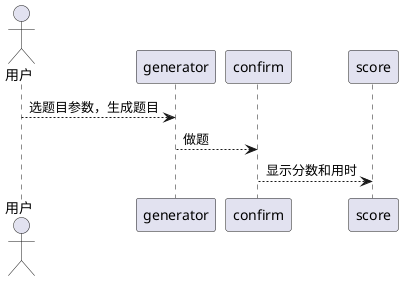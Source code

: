 @startuml
actor 用户
用户 --> generator: 选题目参数，生成题目
generator --> confirm: 做题
confirm --> score: 显示分数和用时
@enduml